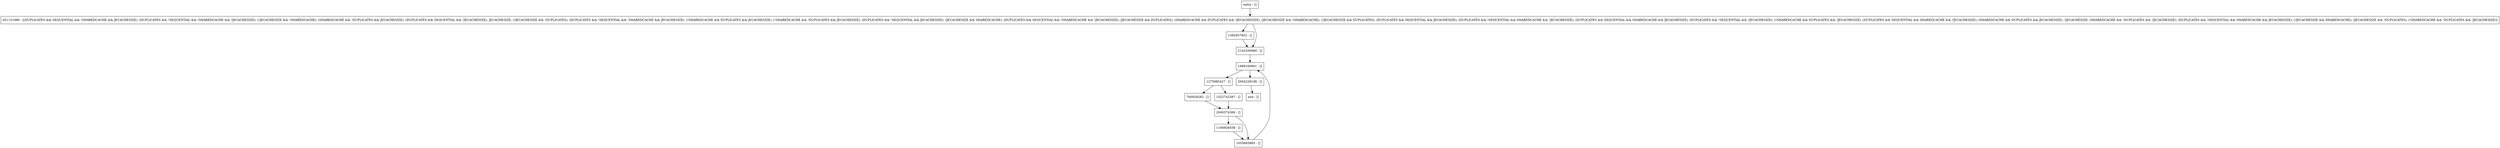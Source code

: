 digraph dirtyReadScan {
node [shape=record];
451151980 [label="451151980 - [(DUPLICATES && SEQUENTIAL && !SHAREDCACHE && JECACHESIZE), (DUPLICATES && !SEQUENTIAL && !SHAREDCACHE && !JECACHESIZE), (!JECACHESIZE && !SHAREDCACHE), (SHAREDCACHE && !DUPLICATES && JECACHESIZE), (DUPLICATES && SEQUENTIAL && !JECACHESIZE), JECACHESIZE, (!JECACHESIZE && !DUPLICATES), (DUPLICATES && !SEQUENTIAL && !SHAREDCACHE && JECACHESIZE), (!SHAREDCACHE && DUPLICATES && JECACHESIZE), (!SHAREDCACHE && !DUPLICATES && JECACHESIZE), (DUPLICATES && !SEQUENTIAL && JECACHESIZE), (JECACHESIZE && SHAREDCACHE), (DUPLICATES && SEQUENTIAL && !SHAREDCACHE && !JECACHESIZE), (JECACHESIZE && DUPLICATES), (SHAREDCACHE && DUPLICATES && !JECACHESIZE), (JECACHESIZE && !SHAREDCACHE), (!JECACHESIZE && DUPLICATES), (DUPLICATES && SEQUENTIAL && JECACHESIZE), (DUPLICATES && !SEQUENTIAL && SHAREDCACHE && !JECACHESIZE), (DUPLICATES && SEQUENTIAL && SHAREDCACHE && JECACHESIZE), (DUPLICATES && !SEQUENTIAL && !JECACHESIZE), (!SHAREDCACHE && DUPLICATES && !JECACHESIZE), (DUPLICATES && SEQUENTIAL && SHAREDCACHE && !JECACHESIZE), (SHAREDCACHE && DUPLICATES && JECACHESIZE), !JECACHESIZE, (SHAREDCACHE && !DUPLICATES && !JECACHESIZE), (DUPLICATES && !SEQUENTIAL && SHAREDCACHE && JECACHESIZE), (!JECACHESIZE && SHAREDCACHE), (JECACHESIZE && !DUPLICATES), (!SHAREDCACHE && !DUPLICATES && !JECACHESIZE)]"];
760928282 [label="760928282 - []"];
1989160901 [label="1989160901 - []"];
2040374366 [label="2040374366 - []"];
1383937953 [label="1383937953 - []"];
1275985427 [label="1275985427 - []"];
2142550080 [label="2142550080 - []"];
1166926038 [label="1166926038 - []"];
entry [label="entry - []"];
exit [label="exit - []"];
2004228108 [label="2004228108 - []"];
1522742387 [label="1522742387 - []"];
1055683865 [label="1055683865 - []"];
entry;
exit;
451151980 -> 1383937953;
451151980 -> 2142550080;
760928282 -> 2040374366;
1989160901 -> 2004228108;
1989160901 -> 1275985427;
2040374366 -> 1055683865;
2040374366 -> 1166926038;
1383937953 -> 2142550080;
1275985427 -> 760928282;
1275985427 -> 1522742387;
2142550080 -> 1989160901;
1166926038 -> 1055683865;
entry -> 451151980;
2004228108 -> exit;
1522742387 -> 2040374366;
1055683865 -> 1989160901;
}
